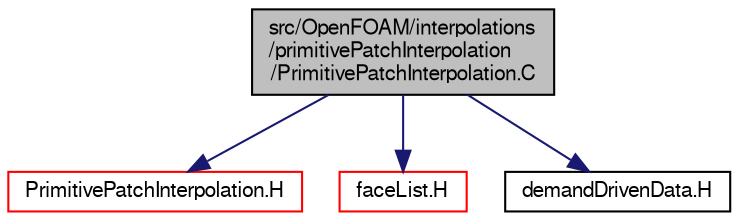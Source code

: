 digraph "src/OpenFOAM/interpolations/primitivePatchInterpolation/PrimitivePatchInterpolation.C"
{
  bgcolor="transparent";
  edge [fontname="FreeSans",fontsize="10",labelfontname="FreeSans",labelfontsize="10"];
  node [fontname="FreeSans",fontsize="10",shape=record];
  Node0 [label="src/OpenFOAM/interpolations\l/primitivePatchInterpolation\l/PrimitivePatchInterpolation.C",height=0.2,width=0.4,color="black", fillcolor="grey75", style="filled", fontcolor="black"];
  Node0 -> Node1 [color="midnightblue",fontsize="10",style="solid",fontname="FreeSans"];
  Node1 [label="PrimitivePatchInterpolation.H",height=0.2,width=0.4,color="red",URL="$a10496.html"];
  Node0 -> Node82 [color="midnightblue",fontsize="10",style="solid",fontname="FreeSans"];
  Node82 [label="faceList.H",height=0.2,width=0.4,color="red",URL="$a11342.html"];
  Node0 -> Node146 [color="midnightblue",fontsize="10",style="solid",fontname="FreeSans"];
  Node146 [label="demandDrivenData.H",height=0.2,width=0.4,color="black",URL="$a10367.html",tooltip="Template functions to aid in the implementation of demand driven data. "];
}

